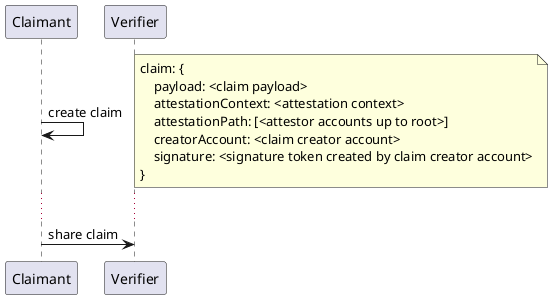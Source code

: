 @startuml


participant "Claimant" as CLAI
participant "Verifier" as VERI


CLAI -> CLAI: create claim
note right
    claim: {
        payload: <claim payload>
        attestationContext: <attestation context>
        attestationPath: [<attestor accounts up to root>]
        creatorAccount: <claim creator account>
        signature: <signature token created by claim creator account>
    }
end note


...
CLAI -> VERI: share claim

@enduml
